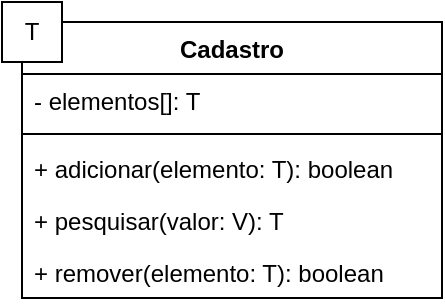 <mxfile version="20.2.3" type="device"><diagram id="D30Lmd5c_5rIv8H2OLYW" name="Page-1"><mxGraphModel dx="1348" dy="754" grid="1" gridSize="10" guides="1" tooltips="1" connect="1" arrows="1" fold="1" page="1" pageScale="1" pageWidth="850" pageHeight="1100" math="0" shadow="0"><root><mxCell id="0"/><mxCell id="1" parent="0"/><mxCell id="9kwctVOLvBUK9VJQEIbB-1" value="Cadastro" style="swimlane;fontStyle=1;align=center;verticalAlign=top;childLayout=stackLayout;horizontal=1;startSize=26;horizontalStack=0;resizeParent=1;resizeParentMax=0;resizeLast=0;collapsible=1;marginBottom=0;" vertex="1" parent="1"><mxGeometry x="120" y="50" width="210" height="138" as="geometry"/></mxCell><mxCell id="9kwctVOLvBUK9VJQEIbB-2" value="- elementos[]: T" style="text;strokeColor=none;fillColor=none;align=left;verticalAlign=top;spacingLeft=4;spacingRight=4;overflow=hidden;rotatable=0;points=[[0,0.5],[1,0.5]];portConstraint=eastwest;" vertex="1" parent="9kwctVOLvBUK9VJQEIbB-1"><mxGeometry y="26" width="210" height="26" as="geometry"/></mxCell><mxCell id="9kwctVOLvBUK9VJQEIbB-3" value="" style="line;strokeWidth=1;fillColor=none;align=left;verticalAlign=middle;spacingTop=-1;spacingLeft=3;spacingRight=3;rotatable=0;labelPosition=right;points=[];portConstraint=eastwest;" vertex="1" parent="9kwctVOLvBUK9VJQEIbB-1"><mxGeometry y="52" width="210" height="8" as="geometry"/></mxCell><mxCell id="9kwctVOLvBUK9VJQEIbB-4" value="+ adicionar(elemento: T): boolean" style="text;strokeColor=none;fillColor=none;align=left;verticalAlign=top;spacingLeft=4;spacingRight=4;overflow=hidden;rotatable=0;points=[[0,0.5],[1,0.5]];portConstraint=eastwest;" vertex="1" parent="9kwctVOLvBUK9VJQEIbB-1"><mxGeometry y="60" width="210" height="26" as="geometry"/></mxCell><mxCell id="9kwctVOLvBUK9VJQEIbB-6" value="+ pesquisar(valor: V): T" style="text;strokeColor=none;fillColor=none;align=left;verticalAlign=top;spacingLeft=4;spacingRight=4;overflow=hidden;rotatable=0;points=[[0,0.5],[1,0.5]];portConstraint=eastwest;" vertex="1" parent="9kwctVOLvBUK9VJQEIbB-1"><mxGeometry y="86" width="210" height="26" as="geometry"/></mxCell><mxCell id="9kwctVOLvBUK9VJQEIbB-7" value="+ remover(elemento: T): boolean" style="text;strokeColor=none;fillColor=none;align=left;verticalAlign=top;spacingLeft=4;spacingRight=4;overflow=hidden;rotatable=0;points=[[0,0.5],[1,0.5]];portConstraint=eastwest;" vertex="1" parent="9kwctVOLvBUK9VJQEIbB-1"><mxGeometry y="112" width="210" height="26" as="geometry"/></mxCell><mxCell id="9kwctVOLvBUK9VJQEIbB-5" value="T" style="whiteSpace=wrap;html=1;" vertex="1" parent="1"><mxGeometry x="110" y="40" width="30" height="30" as="geometry"/></mxCell></root></mxGraphModel></diagram></mxfile>